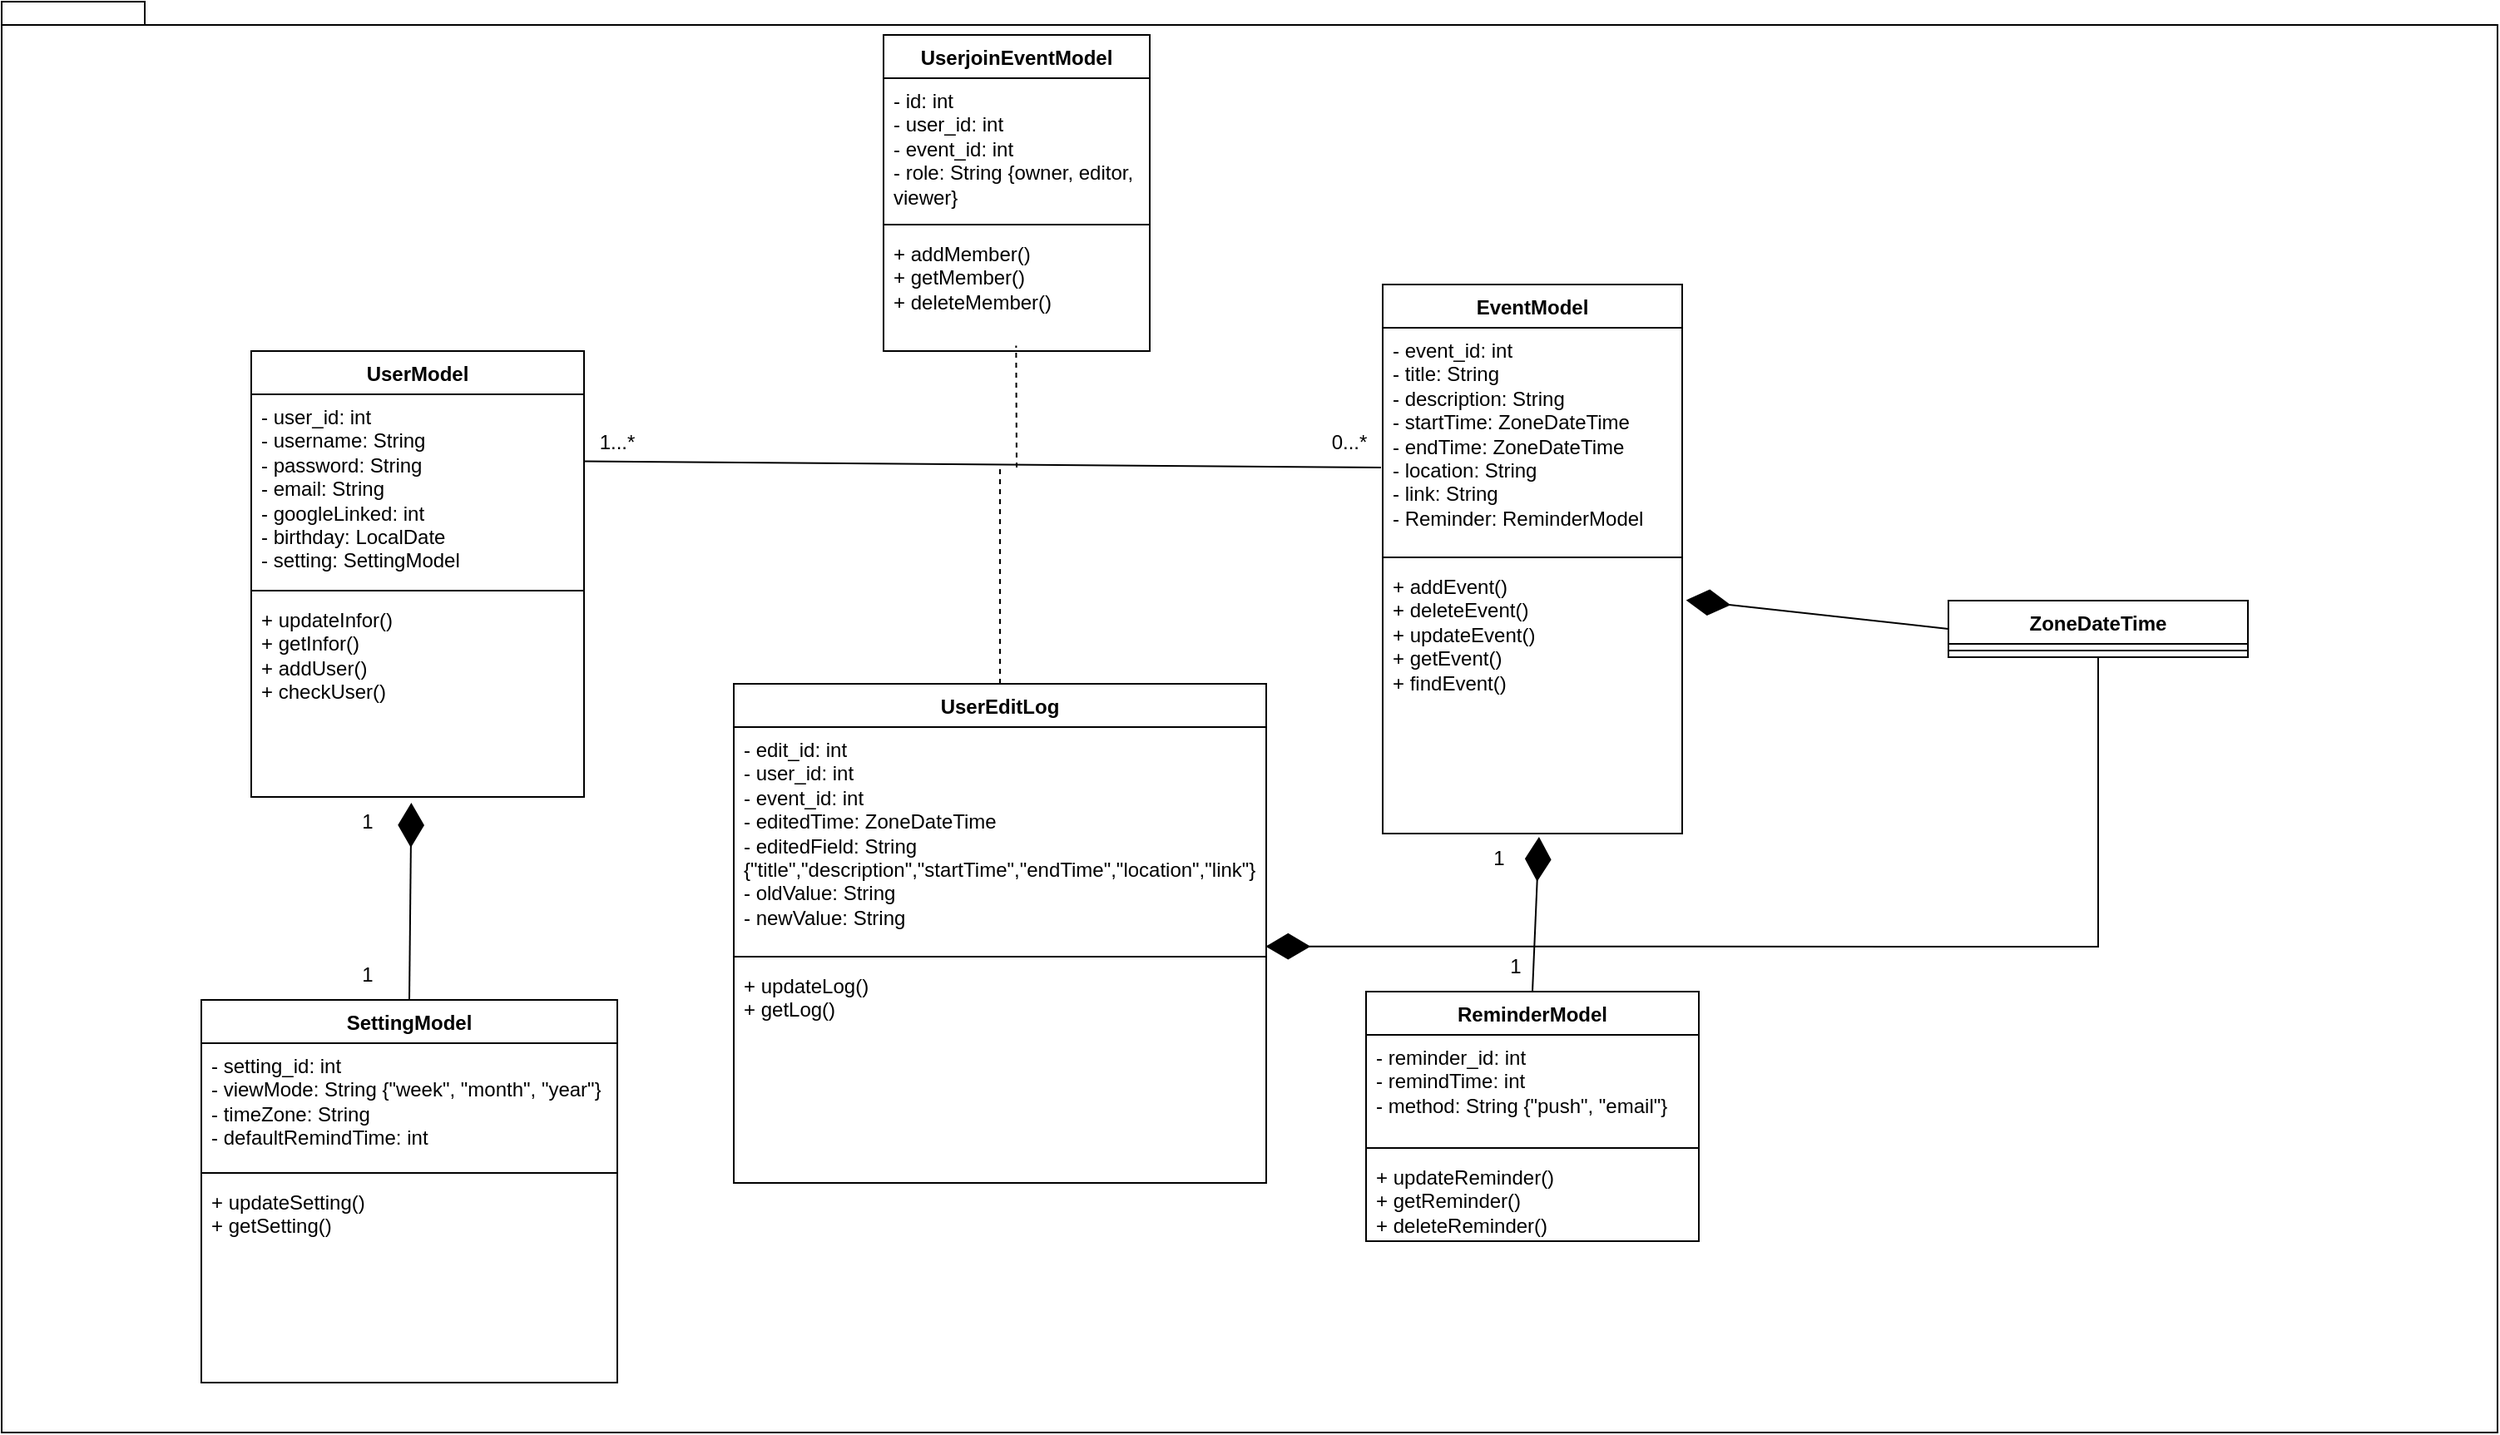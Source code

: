 <mxfile version="27.0.9">
  <diagram name="Trang-1" id="HicUJqY4BSNGrv9rqQwd">
    <mxGraphModel dx="1348" dy="694" grid="1" gridSize="10" guides="1" tooltips="1" connect="1" arrows="1" fold="1" page="1" pageScale="1" pageWidth="827" pageHeight="1169" math="0" shadow="0" adaptiveColors="simple">
      <root>
        <mxCell id="0" />
        <mxCell id="1" parent="0" />
        <mxCell id="gEbOzgG66HOt_zcKLP9L-1" value="" style="shape=folder;fontStyle=1;spacingTop=10;tabWidth=40;tabHeight=14;tabPosition=left;html=1;whiteSpace=wrap;" parent="1" vertex="1">
          <mxGeometry x="220" y="150" width="1500" height="860" as="geometry" />
        </mxCell>
        <mxCell id="gEbOzgG66HOt_zcKLP9L-2" value="UserModel" style="swimlane;fontStyle=1;align=center;verticalAlign=top;childLayout=stackLayout;horizontal=1;startSize=26;horizontalStack=0;resizeParent=1;resizeParentMax=0;resizeLast=0;collapsible=1;marginBottom=0;whiteSpace=wrap;html=1;" parent="1" vertex="1">
          <mxGeometry x="370" y="360" width="200" height="268" as="geometry" />
        </mxCell>
        <mxCell id="gEbOzgG66HOt_zcKLP9L-3" value="- user_id: int&lt;div&gt;- username: String&lt;/div&gt;&lt;div&gt;- password: String&lt;/div&gt;&lt;div&gt;- email: String&lt;/div&gt;&lt;div&gt;- googleLinked: int&lt;/div&gt;&lt;div&gt;- birthday: LocalDate&lt;/div&gt;&lt;div&gt;- setting: SettingModel&lt;/div&gt;&lt;div&gt;&lt;br&gt;&lt;/div&gt;&lt;div&gt;&lt;br&gt;&lt;/div&gt;" style="text;strokeColor=none;fillColor=none;align=left;verticalAlign=top;spacingLeft=4;spacingRight=4;overflow=hidden;rotatable=0;points=[[0,0.5],[1,0.5]];portConstraint=eastwest;whiteSpace=wrap;html=1;" parent="gEbOzgG66HOt_zcKLP9L-2" vertex="1">
          <mxGeometry y="26" width="200" height="114" as="geometry" />
        </mxCell>
        <mxCell id="gEbOzgG66HOt_zcKLP9L-4" value="" style="line;strokeWidth=1;fillColor=none;align=left;verticalAlign=middle;spacingTop=-1;spacingLeft=3;spacingRight=3;rotatable=0;labelPosition=right;points=[];portConstraint=eastwest;strokeColor=inherit;" parent="gEbOzgG66HOt_zcKLP9L-2" vertex="1">
          <mxGeometry y="140" width="200" height="8" as="geometry" />
        </mxCell>
        <mxCell id="gEbOzgG66HOt_zcKLP9L-5" value="+ updateInfor()&lt;div&gt;+ getInfor()&lt;/div&gt;&lt;div&gt;+ addUser()&lt;/div&gt;&lt;div&gt;+ checkUser()&lt;/div&gt;&lt;div&gt;&lt;br&gt;&lt;div&gt;&lt;br&gt;&lt;/div&gt;&lt;div&gt;&lt;br&gt;&lt;/div&gt;&lt;div&gt;&lt;br&gt;&lt;/div&gt;&lt;/div&gt;" style="text;strokeColor=none;fillColor=none;align=left;verticalAlign=top;spacingLeft=4;spacingRight=4;overflow=hidden;rotatable=0;points=[[0,0.5],[1,0.5]];portConstraint=eastwest;whiteSpace=wrap;html=1;" parent="gEbOzgG66HOt_zcKLP9L-2" vertex="1">
          <mxGeometry y="148" width="200" height="120" as="geometry" />
        </mxCell>
        <mxCell id="gEbOzgG66HOt_zcKLP9L-6" value="SettingModel" style="swimlane;fontStyle=1;align=center;verticalAlign=top;childLayout=stackLayout;horizontal=1;startSize=26;horizontalStack=0;resizeParent=1;resizeParentMax=0;resizeLast=0;collapsible=1;marginBottom=0;whiteSpace=wrap;html=1;" parent="1" vertex="1">
          <mxGeometry x="340" y="750" width="250" height="230" as="geometry" />
        </mxCell>
        <mxCell id="gEbOzgG66HOt_zcKLP9L-7" value="&lt;div&gt;- setting_id: int&lt;/div&gt;&lt;div&gt;- viewMode: String {&quot;week&quot;, &quot;month&quot;, &quot;year&quot;}&lt;/div&gt;&lt;div&gt;- timeZone: String&lt;/div&gt;&lt;div&gt;- defaultRemindTime: int&lt;/div&gt;" style="text;strokeColor=none;fillColor=none;align=left;verticalAlign=top;spacingLeft=4;spacingRight=4;overflow=hidden;rotatable=0;points=[[0,0.5],[1,0.5]];portConstraint=eastwest;whiteSpace=wrap;html=1;" parent="gEbOzgG66HOt_zcKLP9L-6" vertex="1">
          <mxGeometry y="26" width="250" height="74" as="geometry" />
        </mxCell>
        <mxCell id="gEbOzgG66HOt_zcKLP9L-8" value="" style="line;strokeWidth=1;fillColor=none;align=left;verticalAlign=middle;spacingTop=-1;spacingLeft=3;spacingRight=3;rotatable=0;labelPosition=right;points=[];portConstraint=eastwest;strokeColor=inherit;" parent="gEbOzgG66HOt_zcKLP9L-6" vertex="1">
          <mxGeometry y="100" width="250" height="8" as="geometry" />
        </mxCell>
        <mxCell id="gEbOzgG66HOt_zcKLP9L-9" value="+ updateSetting()&lt;div&gt;+ getSetting()&lt;/div&gt;" style="text;strokeColor=none;fillColor=none;align=left;verticalAlign=top;spacingLeft=4;spacingRight=4;overflow=hidden;rotatable=0;points=[[0,0.5],[1,0.5]];portConstraint=eastwest;whiteSpace=wrap;html=1;" parent="gEbOzgG66HOt_zcKLP9L-6" vertex="1">
          <mxGeometry y="108" width="250" height="122" as="geometry" />
        </mxCell>
        <mxCell id="gEbOzgG66HOt_zcKLP9L-10" value="EventModel" style="swimlane;fontStyle=1;align=center;verticalAlign=top;childLayout=stackLayout;horizontal=1;startSize=26;horizontalStack=0;resizeParent=1;resizeParentMax=0;resizeLast=0;collapsible=1;marginBottom=0;whiteSpace=wrap;html=1;" parent="1" vertex="1">
          <mxGeometry x="1050" y="320" width="180" height="330" as="geometry" />
        </mxCell>
        <mxCell id="gEbOzgG66HOt_zcKLP9L-11" value="- event_id: int&lt;div&gt;- title: String&lt;/div&gt;&lt;div&gt;- description: String&lt;/div&gt;&lt;div&gt;- startTime: ZoneDateTime&lt;/div&gt;&lt;div&gt;- endTime: ZoneDateTime&lt;/div&gt;&lt;div&gt;- location: String&lt;/div&gt;&lt;div&gt;- link: String&lt;/div&gt;&lt;div&gt;- Reminder: ReminderModel&lt;/div&gt;" style="text;strokeColor=none;fillColor=none;align=left;verticalAlign=top;spacingLeft=4;spacingRight=4;overflow=hidden;rotatable=0;points=[[0,0.5],[1,0.5]];portConstraint=eastwest;whiteSpace=wrap;html=1;" parent="gEbOzgG66HOt_zcKLP9L-10" vertex="1">
          <mxGeometry y="26" width="180" height="134" as="geometry" />
        </mxCell>
        <mxCell id="gEbOzgG66HOt_zcKLP9L-12" value="" style="line;strokeWidth=1;fillColor=none;align=left;verticalAlign=middle;spacingTop=-1;spacingLeft=3;spacingRight=3;rotatable=0;labelPosition=right;points=[];portConstraint=eastwest;strokeColor=inherit;" parent="gEbOzgG66HOt_zcKLP9L-10" vertex="1">
          <mxGeometry y="160" width="180" height="8" as="geometry" />
        </mxCell>
        <mxCell id="gEbOzgG66HOt_zcKLP9L-13" value="&lt;div&gt;+ addEvent()&lt;/div&gt;&lt;div&gt;+ deleteEvent()&lt;/div&gt;&lt;div&gt;+ updateEvent()&lt;/div&gt;&lt;div&gt;+ getEvent()&lt;/div&gt;&lt;div&gt;+ findEvent()&lt;/div&gt;" style="text;strokeColor=none;fillColor=none;align=left;verticalAlign=top;spacingLeft=4;spacingRight=4;overflow=hidden;rotatable=0;points=[[0,0.5],[1,0.5]];portConstraint=eastwest;whiteSpace=wrap;html=1;" parent="gEbOzgG66HOt_zcKLP9L-10" vertex="1">
          <mxGeometry y="168" width="180" height="162" as="geometry" />
        </mxCell>
        <mxCell id="gEbOzgG66HOt_zcKLP9L-14" value="ReminderModel" style="swimlane;fontStyle=1;align=center;verticalAlign=top;childLayout=stackLayout;horizontal=1;startSize=26;horizontalStack=0;resizeParent=1;resizeParentMax=0;resizeLast=0;collapsible=1;marginBottom=0;whiteSpace=wrap;html=1;" parent="1" vertex="1">
          <mxGeometry x="1040" y="745" width="200" height="150" as="geometry" />
        </mxCell>
        <mxCell id="gEbOzgG66HOt_zcKLP9L-15" value="- reminder_id: int&lt;div&gt;- remindTime: int&lt;/div&gt;&lt;div&gt;- method: String {&quot;push&quot;, &quot;email&quot;}&lt;/div&gt;&lt;div&gt;&lt;br&gt;&lt;/div&gt;" style="text;strokeColor=none;fillColor=none;align=left;verticalAlign=top;spacingLeft=4;spacingRight=4;overflow=hidden;rotatable=0;points=[[0,0.5],[1,0.5]];portConstraint=eastwest;whiteSpace=wrap;html=1;" parent="gEbOzgG66HOt_zcKLP9L-14" vertex="1">
          <mxGeometry y="26" width="200" height="64" as="geometry" />
        </mxCell>
        <mxCell id="gEbOzgG66HOt_zcKLP9L-16" value="" style="line;strokeWidth=1;fillColor=none;align=left;verticalAlign=middle;spacingTop=-1;spacingLeft=3;spacingRight=3;rotatable=0;labelPosition=right;points=[];portConstraint=eastwest;strokeColor=inherit;" parent="gEbOzgG66HOt_zcKLP9L-14" vertex="1">
          <mxGeometry y="90" width="200" height="8" as="geometry" />
        </mxCell>
        <mxCell id="gEbOzgG66HOt_zcKLP9L-17" value="+ updateReminder()&lt;div&gt;+ getReminder()&lt;/div&gt;&lt;div&gt;+ deleteReminder()&lt;/div&gt;" style="text;strokeColor=none;fillColor=none;align=left;verticalAlign=top;spacingLeft=4;spacingRight=4;overflow=hidden;rotatable=0;points=[[0,0.5],[1,0.5]];portConstraint=eastwest;whiteSpace=wrap;html=1;" parent="gEbOzgG66HOt_zcKLP9L-14" vertex="1">
          <mxGeometry y="98" width="200" height="52" as="geometry" />
        </mxCell>
        <mxCell id="gEbOzgG66HOt_zcKLP9L-18" value="UserjoinEventModel" style="swimlane;fontStyle=1;align=center;verticalAlign=top;childLayout=stackLayout;horizontal=1;startSize=26;horizontalStack=0;resizeParent=1;resizeParentMax=0;resizeLast=0;collapsible=1;marginBottom=0;whiteSpace=wrap;html=1;" parent="1" vertex="1">
          <mxGeometry x="750" y="170" width="160" height="190" as="geometry" />
        </mxCell>
        <mxCell id="gEbOzgG66HOt_zcKLP9L-19" value="&lt;div&gt;- id: int&lt;/div&gt;&lt;div&gt;- user_id: int&lt;/div&gt;&lt;div&gt;- event_id: int&lt;/div&gt;&lt;div&gt;- role: String {owner, editor, viewer}&lt;/div&gt;" style="text;strokeColor=none;fillColor=none;align=left;verticalAlign=top;spacingLeft=4;spacingRight=4;overflow=hidden;rotatable=0;points=[[0,0.5],[1,0.5]];portConstraint=eastwest;whiteSpace=wrap;html=1;" parent="gEbOzgG66HOt_zcKLP9L-18" vertex="1">
          <mxGeometry y="26" width="160" height="84" as="geometry" />
        </mxCell>
        <mxCell id="gEbOzgG66HOt_zcKLP9L-20" value="" style="line;strokeWidth=1;fillColor=none;align=left;verticalAlign=middle;spacingTop=-1;spacingLeft=3;spacingRight=3;rotatable=0;labelPosition=right;points=[];portConstraint=eastwest;strokeColor=inherit;" parent="gEbOzgG66HOt_zcKLP9L-18" vertex="1">
          <mxGeometry y="110" width="160" height="8" as="geometry" />
        </mxCell>
        <mxCell id="gEbOzgG66HOt_zcKLP9L-21" value="+ addMember()&lt;div&gt;+ getMember()&lt;/div&gt;&lt;div&gt;+ deleteMember()&lt;/div&gt;&lt;div&gt;&lt;br&gt;&lt;/div&gt;" style="text;strokeColor=none;fillColor=none;align=left;verticalAlign=top;spacingLeft=4;spacingRight=4;overflow=hidden;rotatable=0;points=[[0,0.5],[1,0.5]];portConstraint=eastwest;whiteSpace=wrap;html=1;" parent="gEbOzgG66HOt_zcKLP9L-18" vertex="1">
          <mxGeometry y="118" width="160" height="72" as="geometry" />
        </mxCell>
        <mxCell id="gEbOzgG66HOt_zcKLP9L-22" value="UserEditLog" style="swimlane;fontStyle=1;align=center;verticalAlign=top;childLayout=stackLayout;horizontal=1;startSize=26;horizontalStack=0;resizeParent=1;resizeParentMax=0;resizeLast=0;collapsible=1;marginBottom=0;whiteSpace=wrap;html=1;" parent="1" vertex="1">
          <mxGeometry x="660" y="560" width="320" height="300" as="geometry" />
        </mxCell>
        <mxCell id="gEbOzgG66HOt_zcKLP9L-23" value="&lt;div&gt;- edit_id: int&lt;/div&gt;&lt;div&gt;- user_id: int&lt;/div&gt;&lt;div&gt;- event_id: int&lt;/div&gt;&lt;div&gt;- editedTime: ZoneDateTime&lt;/div&gt;&lt;div&gt;- editedField: String {&quot;title&quot;,&quot;description&quot;,&quot;startTime&quot;,&quot;endTime&quot;,&quot;location&quot;,&quot;link&quot;}&lt;/div&gt;&lt;div&gt;- oldValue: String&lt;/div&gt;&lt;div&gt;- newValue: String&lt;/div&gt;" style="text;strokeColor=none;fillColor=none;align=left;verticalAlign=top;spacingLeft=4;spacingRight=4;overflow=hidden;rotatable=0;points=[[0,0.5],[1,0.5]];portConstraint=eastwest;whiteSpace=wrap;html=1;" parent="gEbOzgG66HOt_zcKLP9L-22" vertex="1">
          <mxGeometry y="26" width="320" height="134" as="geometry" />
        </mxCell>
        <mxCell id="gEbOzgG66HOt_zcKLP9L-24" value="" style="line;strokeWidth=1;fillColor=none;align=left;verticalAlign=middle;spacingTop=-1;spacingLeft=3;spacingRight=3;rotatable=0;labelPosition=right;points=[];portConstraint=eastwest;strokeColor=inherit;" parent="gEbOzgG66HOt_zcKLP9L-22" vertex="1">
          <mxGeometry y="160" width="320" height="8" as="geometry" />
        </mxCell>
        <mxCell id="gEbOzgG66HOt_zcKLP9L-25" value="+ updateLog()&lt;div&gt;+ getLog()&lt;/div&gt;&lt;div&gt;&lt;br&gt;&lt;/div&gt;" style="text;strokeColor=none;fillColor=none;align=left;verticalAlign=top;spacingLeft=4;spacingRight=4;overflow=hidden;rotatable=0;points=[[0,0.5],[1,0.5]];portConstraint=eastwest;whiteSpace=wrap;html=1;" parent="gEbOzgG66HOt_zcKLP9L-22" vertex="1">
          <mxGeometry y="168" width="320" height="132" as="geometry" />
        </mxCell>
        <mxCell id="gEbOzgG66HOt_zcKLP9L-39" value="" style="endArrow=diamondThin;endFill=1;endSize=24;html=1;rounded=0;exitX=0.5;exitY=0;exitDx=0;exitDy=0;entryX=0.481;entryY=1.029;entryDx=0;entryDy=0;entryPerimeter=0;" parent="1" source="gEbOzgG66HOt_zcKLP9L-6" target="gEbOzgG66HOt_zcKLP9L-5" edge="1">
          <mxGeometry width="160" relative="1" as="geometry">
            <mxPoint x="520" y="820" as="sourcePoint" />
            <mxPoint x="680" y="820" as="targetPoint" />
          </mxGeometry>
        </mxCell>
        <mxCell id="gEbOzgG66HOt_zcKLP9L-40" value="1" style="text;html=1;align=center;verticalAlign=middle;whiteSpace=wrap;rounded=0;" parent="1" vertex="1">
          <mxGeometry x="410" y="628" width="60" height="30" as="geometry" />
        </mxCell>
        <mxCell id="gEbOzgG66HOt_zcKLP9L-42" value="1" style="text;html=1;align=center;verticalAlign=middle;whiteSpace=wrap;rounded=0;" parent="1" vertex="1">
          <mxGeometry x="410" y="720" width="60" height="30" as="geometry" />
        </mxCell>
        <mxCell id="gEbOzgG66HOt_zcKLP9L-44" value="" style="endArrow=diamondThin;endFill=1;endSize=24;html=1;rounded=0;exitX=0.5;exitY=0;exitDx=0;exitDy=0;entryX=0.522;entryY=1.012;entryDx=0;entryDy=0;entryPerimeter=0;" parent="1" source="gEbOzgG66HOt_zcKLP9L-14" target="gEbOzgG66HOt_zcKLP9L-13" edge="1">
          <mxGeometry width="160" relative="1" as="geometry">
            <mxPoint x="1140" y="715" as="sourcePoint" />
            <mxPoint x="1137" y="621" as="targetPoint" />
          </mxGeometry>
        </mxCell>
        <mxCell id="gEbOzgG66HOt_zcKLP9L-46" value="1" style="text;html=1;align=center;verticalAlign=middle;whiteSpace=wrap;rounded=0;" parent="1" vertex="1">
          <mxGeometry x="1100" y="715" width="60" height="30" as="geometry" />
        </mxCell>
        <mxCell id="gEbOzgG66HOt_zcKLP9L-52" value="" style="endArrow=none;html=1;rounded=0;exitX=0.998;exitY=0.408;exitDx=0;exitDy=0;exitPerimeter=0;entryX=-0.008;entryY=0.599;entryDx=0;entryDy=0;entryPerimeter=0;" parent="1" edge="1">
          <mxGeometry width="50" height="50" relative="1" as="geometry">
            <mxPoint x="570.0" y="426.242" as="sourcePoint" />
            <mxPoint x="1048.96" y="429.996" as="targetPoint" />
          </mxGeometry>
        </mxCell>
        <mxCell id="gEbOzgG66HOt_zcKLP9L-54" value="0...*" style="text;html=1;align=center;verticalAlign=middle;whiteSpace=wrap;rounded=0;" parent="1" vertex="1">
          <mxGeometry x="1000" y="400" width="60" height="30" as="geometry" />
        </mxCell>
        <mxCell id="gEbOzgG66HOt_zcKLP9L-55" value="1...*" style="text;html=1;align=center;verticalAlign=middle;whiteSpace=wrap;rounded=0;" parent="1" vertex="1">
          <mxGeometry x="560" y="400" width="60" height="30" as="geometry" />
        </mxCell>
        <mxCell id="gEbOzgG66HOt_zcKLP9L-56" value="" style="endArrow=none;dashed=1;html=1;rounded=0;entryX=0.498;entryY=0.955;entryDx=0;entryDy=0;entryPerimeter=0;" parent="1" target="gEbOzgG66HOt_zcKLP9L-21" edge="1">
          <mxGeometry width="50" height="50" relative="1" as="geometry">
            <mxPoint x="830" y="430" as="sourcePoint" />
            <mxPoint x="860" y="540" as="targetPoint" />
          </mxGeometry>
        </mxCell>
        <mxCell id="gEbOzgG66HOt_zcKLP9L-60" value="" style="endArrow=none;dashed=1;html=1;rounded=0;exitX=0.5;exitY=0;exitDx=0;exitDy=0;" parent="1" source="gEbOzgG66HOt_zcKLP9L-22" edge="1">
          <mxGeometry width="50" height="50" relative="1" as="geometry">
            <mxPoint x="840" y="471" as="sourcePoint" />
            <mxPoint x="820" y="430" as="targetPoint" />
          </mxGeometry>
        </mxCell>
        <mxCell id="gEbOzgG66HOt_zcKLP9L-61" value="1" style="text;html=1;align=center;verticalAlign=middle;whiteSpace=wrap;rounded=0;" parent="1" vertex="1">
          <mxGeometry x="1090" y="650" width="60" height="30" as="geometry" />
        </mxCell>
        <mxCell id="8gaNDv67t36CwKI8e5Io-1" value="ZoneDateTime" style="swimlane;fontStyle=1;align=center;verticalAlign=top;childLayout=stackLayout;horizontal=1;startSize=26;horizontalStack=0;resizeParent=1;resizeParentMax=0;resizeLast=0;collapsible=1;marginBottom=0;whiteSpace=wrap;html=1;" vertex="1" parent="1">
          <mxGeometry x="1390" y="510" width="180" height="34" as="geometry" />
        </mxCell>
        <mxCell id="8gaNDv67t36CwKI8e5Io-3" value="" style="line;strokeWidth=1;fillColor=none;align=left;verticalAlign=middle;spacingTop=-1;spacingLeft=3;spacingRight=3;rotatable=0;labelPosition=right;points=[];portConstraint=eastwest;strokeColor=inherit;" vertex="1" parent="8gaNDv67t36CwKI8e5Io-1">
          <mxGeometry y="26" width="180" height="8" as="geometry" />
        </mxCell>
        <mxCell id="8gaNDv67t36CwKI8e5Io-6" value="" style="endArrow=diamondThin;endFill=1;endSize=24;html=1;rounded=0;entryX=1.013;entryY=0.134;entryDx=0;entryDy=0;entryPerimeter=0;exitX=0;exitY=0.5;exitDx=0;exitDy=0;" edge="1" parent="1" source="8gaNDv67t36CwKI8e5Io-1" target="gEbOzgG66HOt_zcKLP9L-13">
          <mxGeometry width="160" relative="1" as="geometry">
            <mxPoint x="1350" y="590" as="sourcePoint" />
            <mxPoint x="1510" y="590" as="targetPoint" />
          </mxGeometry>
        </mxCell>
        <mxCell id="8gaNDv67t36CwKI8e5Io-7" value="" style="endArrow=diamondThin;endFill=1;endSize=24;html=1;rounded=0;exitX=0.5;exitY=1;exitDx=0;exitDy=0;entryX=0.999;entryY=0.984;entryDx=0;entryDy=0;entryPerimeter=0;" edge="1" parent="1" source="8gaNDv67t36CwKI8e5Io-1" target="gEbOzgG66HOt_zcKLP9L-23">
          <mxGeometry width="160" relative="1" as="geometry">
            <mxPoint x="1060" y="680" as="sourcePoint" />
            <mxPoint x="1220" y="680" as="targetPoint" />
            <Array as="points">
              <mxPoint x="1480" y="718" />
            </Array>
          </mxGeometry>
        </mxCell>
      </root>
    </mxGraphModel>
  </diagram>
</mxfile>
